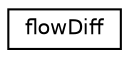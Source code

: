 digraph "Graphical Class Hierarchy"
{
 // LATEX_PDF_SIZE
  edge [fontname="Helvetica",fontsize="10",labelfontname="Helvetica",labelfontsize="10"];
  node [fontname="Helvetica",fontsize="10",shape=record];
  rankdir="LR";
  Node0 [label="flowDiff",height=0.2,width=0.4,color="black", fillcolor="white", style="filled",URL="$structflowDiff.html",tooltip=" "];
}
